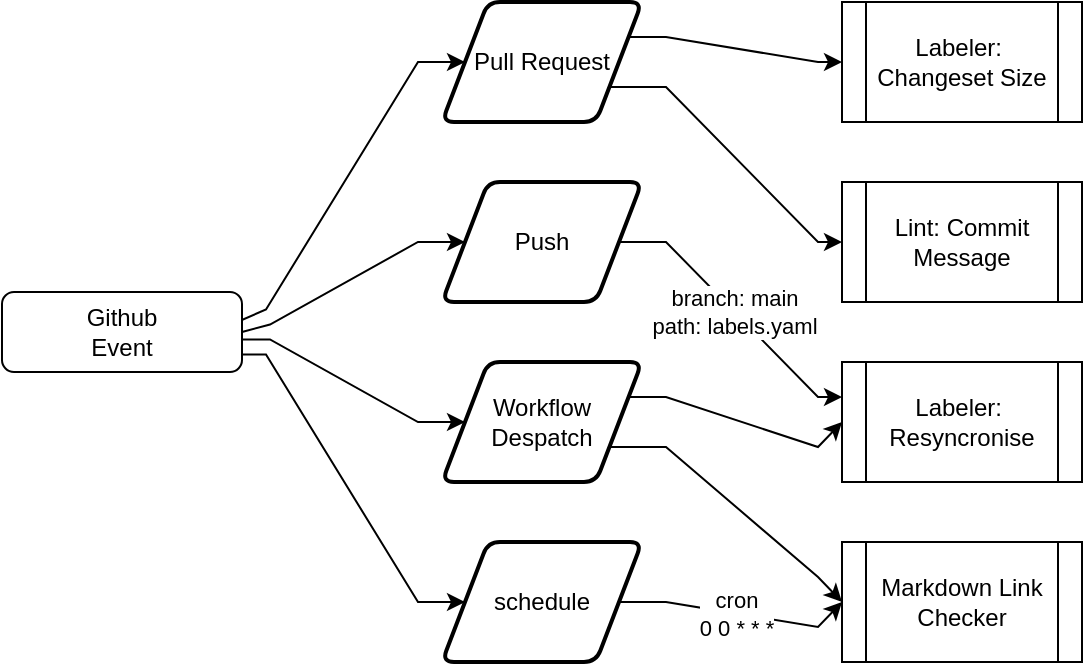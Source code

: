 <mxfile version="19.0.3" type="device" pages="5"><diagram id="C5RBs43oDa-KdzZeNtuy" name="Overview"><mxGraphModel dx="975" dy="2203" grid="0" gridSize="10" guides="1" tooltips="1" connect="1" arrows="1" fold="1" page="1" pageScale="1" pageWidth="827" pageHeight="1169" math="0" shadow="0"><root><mxCell id="WIyWlLk6GJQsqaUBKTNV-0"/><mxCell id="WIyWlLk6GJQsqaUBKTNV-1" parent="WIyWlLk6GJQsqaUBKTNV-0"/><mxCell id="PkTIUtVD5YGyFh7GngUB-5" style="edgeStyle=orthogonalEdgeStyle;rounded=0;orthogonalLoop=1;jettySize=auto;html=1;exitX=0.5;exitY=1;exitDx=0;exitDy=0;entryX=0;entryY=0.5;entryDx=0;entryDy=0;noEdgeStyle=1;orthogonal=1;" edge="1" parent="WIyWlLk6GJQsqaUBKTNV-1" source="WIyWlLk6GJQsqaUBKTNV-3" target="PkTIUtVD5YGyFh7GngUB-4"><mxGeometry relative="1" as="geometry"><Array as="points"><mxPoint x="132" y="153.75"/><mxPoint x="208" y="30"/></Array></mxGeometry></mxCell><mxCell id="PkTIUtVD5YGyFh7GngUB-8" style="edgeStyle=orthogonalEdgeStyle;rounded=0;orthogonalLoop=1;jettySize=auto;html=1;entryX=0;entryY=0.5;entryDx=0;entryDy=0;noEdgeStyle=1;orthogonal=1;" edge="1" parent="WIyWlLk6GJQsqaUBKTNV-1" source="WIyWlLk6GJQsqaUBKTNV-3" target="PkTIUtVD5YGyFh7GngUB-7"><mxGeometry relative="1" as="geometry"><Array as="points"><mxPoint x="134" y="168.75"/><mxPoint x="208" y="210"/></Array></mxGeometry></mxCell><mxCell id="PkTIUtVD5YGyFh7GngUB-11" style="edgeStyle=orthogonalEdgeStyle;rounded=0;orthogonalLoop=1;jettySize=auto;html=1;exitX=1;exitY=0.5;exitDx=0;exitDy=0;entryX=0;entryY=0.5;entryDx=0;entryDy=0;noEdgeStyle=1;orthogonal=1;" edge="1" parent="WIyWlLk6GJQsqaUBKTNV-1" source="WIyWlLk6GJQsqaUBKTNV-3" target="PkTIUtVD5YGyFh7GngUB-10"><mxGeometry relative="1" as="geometry"><Array as="points"><mxPoint x="134" y="161.25"/><mxPoint x="208" y="120"/></Array></mxGeometry></mxCell><mxCell id="u2N10uERj0vVruHcF4d_-3" style="edgeStyle=orthogonalEdgeStyle;rounded=0;orthogonalLoop=1;jettySize=auto;html=1;entryX=0;entryY=0.5;entryDx=0;entryDy=0;noEdgeStyle=1;orthogonal=1;" edge="1" parent="WIyWlLk6GJQsqaUBKTNV-1" source="WIyWlLk6GJQsqaUBKTNV-3" target="u2N10uERj0vVruHcF4d_-0"><mxGeometry relative="1" as="geometry"><Array as="points"><mxPoint x="132" y="176.25"/><mxPoint x="208" y="300"/></Array></mxGeometry></mxCell><mxCell id="WIyWlLk6GJQsqaUBKTNV-3" value="Github&lt;br&gt;Event" style="rounded=1;whiteSpace=wrap;html=1;fontSize=12;glass=0;strokeWidth=1;shadow=0;" parent="WIyWlLk6GJQsqaUBKTNV-1" vertex="1"><mxGeometry y="145" width="120" height="40" as="geometry"/></mxCell><mxCell id="9cFLeuIMOTLVO7PfibYA-1" value="Labeler:&amp;nbsp; Changeset Size" style="shape=process;whiteSpace=wrap;html=1;backgroundOutline=1;" vertex="1" parent="WIyWlLk6GJQsqaUBKTNV-1"><mxGeometry x="420" width="120" height="60" as="geometry"/></mxCell><mxCell id="PkTIUtVD5YGyFh7GngUB-2" value="Labeler:&amp;nbsp; Resyncronise" style="shape=process;whiteSpace=wrap;html=1;backgroundOutline=1;" vertex="1" parent="WIyWlLk6GJQsqaUBKTNV-1"><mxGeometry x="420" y="180" width="120" height="60" as="geometry"/></mxCell><mxCell id="PkTIUtVD5YGyFh7GngUB-6" style="edgeStyle=orthogonalEdgeStyle;rounded=0;orthogonalLoop=1;jettySize=auto;html=1;entryX=0;entryY=0.5;entryDx=0;entryDy=0;noEdgeStyle=1;orthogonal=1;" edge="1" parent="WIyWlLk6GJQsqaUBKTNV-1" source="PkTIUtVD5YGyFh7GngUB-4" target="9cFLeuIMOTLVO7PfibYA-1"><mxGeometry relative="1" as="geometry"><Array as="points"><mxPoint x="332" y="17.5"/><mxPoint x="408" y="30"/></Array></mxGeometry></mxCell><mxCell id="FGODgeRx0BsYhuYJ8aXl-1" style="edgeStyle=orthogonalEdgeStyle;rounded=0;orthogonalLoop=1;jettySize=auto;html=1;entryX=0;entryY=0.5;entryDx=0;entryDy=0;noEdgeStyle=1;orthogonal=1;" edge="1" parent="WIyWlLk6GJQsqaUBKTNV-1" source="PkTIUtVD5YGyFh7GngUB-4" target="FGODgeRx0BsYhuYJ8aXl-0"><mxGeometry relative="1" as="geometry"><Array as="points"><mxPoint x="332" y="42.5"/><mxPoint x="408" y="120"/></Array></mxGeometry></mxCell><mxCell id="PkTIUtVD5YGyFh7GngUB-4" value="Pull Request" style="shape=parallelogram;html=1;strokeWidth=2;perimeter=parallelogramPerimeter;whiteSpace=wrap;rounded=1;arcSize=12;size=0.23;" vertex="1" parent="WIyWlLk6GJQsqaUBKTNV-1"><mxGeometry x="220" width="100" height="60" as="geometry"/></mxCell><mxCell id="PkTIUtVD5YGyFh7GngUB-9" style="edgeStyle=orthogonalEdgeStyle;rounded=0;orthogonalLoop=1;jettySize=auto;html=1;entryX=0;entryY=0.5;entryDx=0;entryDy=0;noEdgeStyle=1;orthogonal=1;" edge="1" parent="WIyWlLk6GJQsqaUBKTNV-1" source="PkTIUtVD5YGyFh7GngUB-7" target="PkTIUtVD5YGyFh7GngUB-2"><mxGeometry relative="1" as="geometry"><Array as="points"><mxPoint x="332" y="197.5"/><mxPoint x="408" y="222.5"/></Array></mxGeometry></mxCell><mxCell id="u2N10uERj0vVruHcF4d_-5" style="edgeStyle=orthogonalEdgeStyle;rounded=0;orthogonalLoop=1;jettySize=auto;html=1;entryX=0;entryY=0.5;entryDx=0;entryDy=0;noEdgeStyle=1;orthogonal=1;" edge="1" parent="WIyWlLk6GJQsqaUBKTNV-1" source="PkTIUtVD5YGyFh7GngUB-7" target="u2N10uERj0vVruHcF4d_-1"><mxGeometry relative="1" as="geometry"><Array as="points"><mxPoint x="332" y="222.5"/><mxPoint x="408" y="287.5"/></Array></mxGeometry></mxCell><mxCell id="PkTIUtVD5YGyFh7GngUB-7" value="Workflow Despatch" style="shape=parallelogram;html=1;strokeWidth=2;perimeter=parallelogramPerimeter;whiteSpace=wrap;rounded=1;arcSize=12;size=0.23;" vertex="1" parent="WIyWlLk6GJQsqaUBKTNV-1"><mxGeometry x="220" y="180" width="100" height="60" as="geometry"/></mxCell><mxCell id="PkTIUtVD5YGyFh7GngUB-12" value="branch: main&lt;br&gt;path: labels.yaml" style="edgeStyle=orthogonalEdgeStyle;rounded=0;orthogonalLoop=1;jettySize=auto;html=1;noEdgeStyle=1;orthogonal=1;" edge="1" parent="WIyWlLk6GJQsqaUBKTNV-1" source="PkTIUtVD5YGyFh7GngUB-10" target="PkTIUtVD5YGyFh7GngUB-2"><mxGeometry relative="1" as="geometry"><Array as="points"><mxPoint x="332" y="120"/><mxPoint x="408" y="197.5"/></Array></mxGeometry></mxCell><mxCell id="PkTIUtVD5YGyFh7GngUB-10" value="Push" style="shape=parallelogram;html=1;strokeWidth=2;perimeter=parallelogramPerimeter;whiteSpace=wrap;rounded=1;arcSize=12;size=0.23;" vertex="1" parent="WIyWlLk6GJQsqaUBKTNV-1"><mxGeometry x="220" y="90" width="100" height="60" as="geometry"/></mxCell><mxCell id="u2N10uERj0vVruHcF4d_-2" value="cron&lt;br&gt;0 0 * * *" style="edgeStyle=orthogonalEdgeStyle;rounded=0;orthogonalLoop=1;jettySize=auto;html=1;entryX=0;entryY=0.5;entryDx=0;entryDy=0;noEdgeStyle=1;orthogonal=1;" edge="1" parent="WIyWlLk6GJQsqaUBKTNV-1" source="u2N10uERj0vVruHcF4d_-0" target="u2N10uERj0vVruHcF4d_-1"><mxGeometry relative="1" as="geometry"><Array as="points"><mxPoint x="332" y="300"/><mxPoint x="408" y="312.5"/></Array></mxGeometry></mxCell><mxCell id="u2N10uERj0vVruHcF4d_-0" value="schedule" style="shape=parallelogram;html=1;strokeWidth=2;perimeter=parallelogramPerimeter;whiteSpace=wrap;rounded=1;arcSize=12;size=0.23;" vertex="1" parent="WIyWlLk6GJQsqaUBKTNV-1"><mxGeometry x="220" y="270" width="100" height="60" as="geometry"/></mxCell><mxCell id="u2N10uERj0vVruHcF4d_-1" value="Markdown Link Checker" style="shape=process;whiteSpace=wrap;html=1;backgroundOutline=1;" vertex="1" parent="WIyWlLk6GJQsqaUBKTNV-1"><mxGeometry x="420" y="270" width="120" height="60" as="geometry"/></mxCell><mxCell id="FGODgeRx0BsYhuYJ8aXl-0" value="Lint: Commit Message" style="shape=process;whiteSpace=wrap;html=1;backgroundOutline=1;" vertex="1" parent="WIyWlLk6GJQsqaUBKTNV-1"><mxGeometry x="420" y="90" width="120" height="60" as="geometry"/></mxCell></root></mxGraphModel></diagram><diagram id="LzLYqmNk2O3QqsD9NLQT" name="Labeler: Changeset Size"><mxGraphModel dx="1802" dy="2203" grid="1" gridSize="10" guides="1" tooltips="1" connect="1" arrows="1" fold="1" page="1" pageScale="1" pageWidth="827" pageHeight="1169" math="0" shadow="0"><root><mxCell id="0"/><mxCell id="1" parent="0"/><mxCell id="v6_9WCEc3TdS9zoGlgJ8-3" value="" style="edgeStyle=orthogonalEdgeStyle;rounded=0;orthogonalLoop=1;jettySize=auto;html=1;noEdgeStyle=1;orthogonal=1;" edge="1" parent="1" source="v6_9WCEc3TdS9zoGlgJ8-1" target="v6_9WCEc3TdS9zoGlgJ8-2"><mxGeometry relative="1" as="geometry"><Array as="points"><mxPoint x="112" y="50"/><mxPoint x="188" y="50"/></Array></mxGeometry></mxCell><mxCell id="v6_9WCEc3TdS9zoGlgJ8-1" value="Labeler: Changeset Size" style="strokeWidth=2;html=1;shape=mxgraph.flowchart.start_2;whiteSpace=wrap;" vertex="1" parent="1"><mxGeometry width="100" height="100" as="geometry"/></mxCell><mxCell id="v6_9WCEc3TdS9zoGlgJ8-5" value="" style="edgeStyle=orthogonalEdgeStyle;rounded=0;orthogonalLoop=1;jettySize=auto;html=1;noEdgeStyle=1;orthogonal=1;" edge="1" parent="1" source="v6_9WCEc3TdS9zoGlgJ8-2" target="v6_9WCEc3TdS9zoGlgJ8-4"><mxGeometry relative="1" as="geometry"><Array as="points"><mxPoint x="332" y="50"/><mxPoint x="408" y="50"/></Array></mxGeometry></mxCell><mxCell id="v6_9WCEc3TdS9zoGlgJ8-2" value="Labeler&lt;br&gt;&lt;i&gt;actions/labeler&lt;/i&gt;" style="whiteSpace=wrap;html=1;strokeWidth=2;" vertex="1" parent="1"><mxGeometry x="200" y="20" width="120" height="60" as="geometry"/></mxCell><mxCell id="v6_9WCEc3TdS9zoGlgJ8-4" value="Label Size&lt;br&gt;&lt;i&gt;pascalgn/size-label-action&lt;/i&gt;" style="whiteSpace=wrap;html=1;strokeWidth=2;" vertex="1" parent="1"><mxGeometry x="420" y="20" width="120" height="60" as="geometry"/></mxCell></root></mxGraphModel></diagram><diagram id="l9u6gvNul5mY-XIaI3UE" name="Labels: Resyncronise"><mxGraphModel dx="1802" dy="2203" grid="1" gridSize="10" guides="1" tooltips="1" connect="1" arrows="1" fold="1" page="1" pageScale="1" pageWidth="827" pageHeight="1169" math="0" shadow="0"><root><mxCell id="0"/><mxCell id="1" parent="0"/><mxCell id="nbfKK3yD58QHtVNCUeMW-1" value="" style="edgeStyle=orthogonalEdgeStyle;rounded=0;orthogonalLoop=1;jettySize=auto;html=1;noEdgeStyle=1;orthogonal=1;" edge="1" parent="1" source="nbfKK3yD58QHtVNCUeMW-2" target="nbfKK3yD58QHtVNCUeMW-4"><mxGeometry relative="1" as="geometry"><Array as="points"><mxPoint x="112" y="50"/><mxPoint x="188" y="50"/></Array></mxGeometry></mxCell><mxCell id="nbfKK3yD58QHtVNCUeMW-2" value="Labeler: Resyncronise" style="strokeWidth=2;html=1;shape=mxgraph.flowchart.start_2;whiteSpace=wrap;" vertex="1" parent="1"><mxGeometry width="100" height="100" as="geometry"/></mxCell><mxCell id="nbfKK3yD58QHtVNCUeMW-3" value="" style="edgeStyle=orthogonalEdgeStyle;rounded=0;orthogonalLoop=1;jettySize=auto;html=1;noEdgeStyle=1;orthogonal=1;" edge="1" parent="1" source="nbfKK3yD58QHtVNCUeMW-4" target="nbfKK3yD58QHtVNCUeMW-5"><mxGeometry relative="1" as="geometry"><Array as="points"><mxPoint x="332" y="50"/><mxPoint x="408" y="50"/></Array></mxGeometry></mxCell><mxCell id="nbfKK3yD58QHtVNCUeMW-4" value="Labeler&lt;br&gt;&lt;i&gt;actions/checkout&lt;/i&gt;" style="whiteSpace=wrap;html=1;strokeWidth=2;" vertex="1" parent="1"><mxGeometry x="200" y="20" width="120" height="60" as="geometry"/></mxCell><mxCell id="nbfKK3yD58QHtVNCUeMW-5" value="Sync Labels&lt;br&gt;&lt;i&gt;EndBug/label-sync&lt;/i&gt;" style="whiteSpace=wrap;html=1;strokeWidth=2;" vertex="1" parent="1"><mxGeometry x="420" y="20" width="120" height="60" as="geometry"/></mxCell></root></mxGraphModel></diagram><diagram id="hhisb7F9B_X-xr6MLv0E" name="Markdown Link Checker"><mxGraphModel dx="1802" dy="2203" grid="1" gridSize="10" guides="1" tooltips="1" connect="1" arrows="1" fold="1" page="1" pageScale="1" pageWidth="827" pageHeight="1169" math="0" shadow="0"><root><mxCell id="0"/><mxCell id="1" parent="0"/><mxCell id="t5-0ATB8lUM9icIaMKb3-1" value="" style="edgeStyle=orthogonalEdgeStyle;rounded=0;orthogonalLoop=1;jettySize=auto;html=1;noEdgeStyle=1;orthogonal=1;" edge="1" parent="1" source="t5-0ATB8lUM9icIaMKb3-2" target="t5-0ATB8lUM9icIaMKb3-4"><mxGeometry relative="1" as="geometry"><Array as="points"><mxPoint x="112" y="50"/><mxPoint x="188" y="50"/></Array></mxGeometry></mxCell><mxCell id="t5-0ATB8lUM9icIaMKb3-2" value="Markdown Link Checker" style="strokeWidth=2;html=1;shape=mxgraph.flowchart.start_2;whiteSpace=wrap;" vertex="1" parent="1"><mxGeometry width="100" height="100" as="geometry"/></mxCell><mxCell id="t5-0ATB8lUM9icIaMKb3-3" value="" style="edgeStyle=orthogonalEdgeStyle;rounded=0;orthogonalLoop=1;jettySize=auto;html=1;noEdgeStyle=1;orthogonal=1;" edge="1" parent="1" source="t5-0ATB8lUM9icIaMKb3-4" target="t5-0ATB8lUM9icIaMKb3-5"><mxGeometry relative="1" as="geometry"><Array as="points"><mxPoint x="332" y="50"/><mxPoint x="408" y="50"/></Array></mxGeometry></mxCell><mxCell id="t5-0ATB8lUM9icIaMKb3-4" value="Checkout&lt;br&gt;&lt;i&gt;actions/checkout&lt;/i&gt;" style="whiteSpace=wrap;html=1;strokeWidth=2;" vertex="1" parent="1"><mxGeometry x="200" y="20" width="120" height="60" as="geometry"/></mxCell><mxCell id="t5-0ATB8lUM9icIaMKb3-7" value="" style="edgeStyle=orthogonalEdgeStyle;rounded=0;orthogonalLoop=1;jettySize=auto;html=1;noEdgeStyle=1;orthogonal=1;" edge="1" parent="1" source="t5-0ATB8lUM9icIaMKb3-5" target="t5-0ATB8lUM9icIaMKb3-6"><mxGeometry relative="1" as="geometry"><Array as="points"><mxPoint x="552" y="50"/><mxPoint x="628" y="50"/></Array></mxGeometry></mxCell><mxCell id="t5-0ATB8lUM9icIaMKb3-5" value="Link Checker&lt;br&gt;&lt;i&gt;lycheeverse/lychee-action&lt;/i&gt;" style="whiteSpace=wrap;html=1;strokeWidth=2;" vertex="1" parent="1"><mxGeometry x="420" y="20" width="120" height="60" as="geometry"/></mxCell><mxCell id="t5-0ATB8lUM9icIaMKb3-9" value="" style="edgeStyle=orthogonalEdgeStyle;rounded=0;orthogonalLoop=1;jettySize=auto;html=1;noEdgeStyle=1;orthogonal=1;" edge="1" parent="1" source="t5-0ATB8lUM9icIaMKb3-6" target="t5-0ATB8lUM9icIaMKb3-8"><mxGeometry relative="1" as="geometry"><Array as="points"><mxPoint x="772" y="50"/><mxPoint x="848" y="50"/></Array></mxGeometry></mxCell><mxCell id="t5-0ATB8lUM9icIaMKb3-6" value="Find Last Open Issue&lt;br&gt;&lt;i&gt;micalevish/last-issue-action&lt;/i&gt;" style="whiteSpace=wrap;html=1;strokeWidth=2;" vertex="1" parent="1"><mxGeometry x="640" y="20" width="120" height="60" as="geometry"/></mxCell><mxCell id="t5-0ATB8lUM9icIaMKb3-8" value="Update Issue Report&lt;br&gt;&lt;i&gt;peter-evans/create-issue-from-file&lt;/i&gt;" style="whiteSpace=wrap;html=1;strokeWidth=2;" vertex="1" parent="1"><mxGeometry x="860" y="20" width="120" height="60" as="geometry"/></mxCell></root></mxGraphModel></diagram><diagram id="TkowhwlIowW5h--cIN9W" name="Lint Commit Messages"><mxGraphModel dx="1802" dy="2203" grid="1" gridSize="10" guides="1" tooltips="1" connect="1" arrows="1" fold="1" page="1" pageScale="1" pageWidth="827" pageHeight="1169" math="0" shadow="0"><root><mxCell id="0"/><mxCell id="1" parent="0"/><mxCell id="clSSFAqd0EBzdKRkTxCG-1" value="" style="edgeStyle=orthogonalEdgeStyle;rounded=0;orthogonalLoop=1;jettySize=auto;html=1;noEdgeStyle=1;orthogonal=1;" edge="1" parent="1" source="clSSFAqd0EBzdKRkTxCG-2" target="clSSFAqd0EBzdKRkTxCG-4"><mxGeometry relative="1" as="geometry"><Array as="points"><mxPoint x="112" y="50"/><mxPoint x="188" y="50"/></Array></mxGeometry></mxCell><mxCell id="clSSFAqd0EBzdKRkTxCG-2" value="Lint Commit Messages" style="strokeWidth=2;html=1;shape=mxgraph.flowchart.start_2;whiteSpace=wrap;" vertex="1" parent="1"><mxGeometry width="100" height="100" as="geometry"/></mxCell><mxCell id="clSSFAqd0EBzdKRkTxCG-3" value="" style="edgeStyle=orthogonalEdgeStyle;rounded=0;orthogonalLoop=1;jettySize=auto;html=1;noEdgeStyle=1;orthogonal=1;" edge="1" parent="1" source="clSSFAqd0EBzdKRkTxCG-4" target="clSSFAqd0EBzdKRkTxCG-6"><mxGeometry relative="1" as="geometry"><Array as="points"><mxPoint x="332" y="50"/><mxPoint x="408" y="50"/></Array></mxGeometry></mxCell><mxCell id="clSSFAqd0EBzdKRkTxCG-4" value="Checkout&lt;br&gt;&lt;i&gt;actions/checkout&lt;/i&gt;" style="whiteSpace=wrap;html=1;strokeWidth=2;" vertex="1" parent="1"><mxGeometry x="200" y="20" width="120" height="60" as="geometry"/></mxCell><mxCell id="clSSFAqd0EBzdKRkTxCG-5" value="" style="edgeStyle=orthogonalEdgeStyle;rounded=0;orthogonalLoop=1;jettySize=auto;html=1;noEdgeStyle=1;orthogonal=1;" edge="1" parent="1" source="clSSFAqd0EBzdKRkTxCG-6" target="clSSFAqd0EBzdKRkTxCG-8"><mxGeometry relative="1" as="geometry"><Array as="points"><mxPoint x="552" y="50"/><mxPoint x="628" y="50"/></Array></mxGeometry></mxCell><mxCell id="clSSFAqd0EBzdKRkTxCG-6" value="Commit Linter&lt;br&gt;&lt;i&gt;wagold/commitlint-github-action&lt;/i&gt;" style="whiteSpace=wrap;html=1;strokeWidth=2;" vertex="1" parent="1"><mxGeometry x="420" y="20" width="120" height="60" as="geometry"/></mxCell><mxCell id="clSSFAqd0EBzdKRkTxCG-8" value="Process Lint Resources&lt;br&gt;&lt;i&gt;actions/github-script&lt;/i&gt;" style="whiteSpace=wrap;html=1;strokeWidth=2;" vertex="1" parent="1"><mxGeometry x="640" y="20" width="120" height="60" as="geometry"/></mxCell></root></mxGraphModel></diagram></mxfile>
